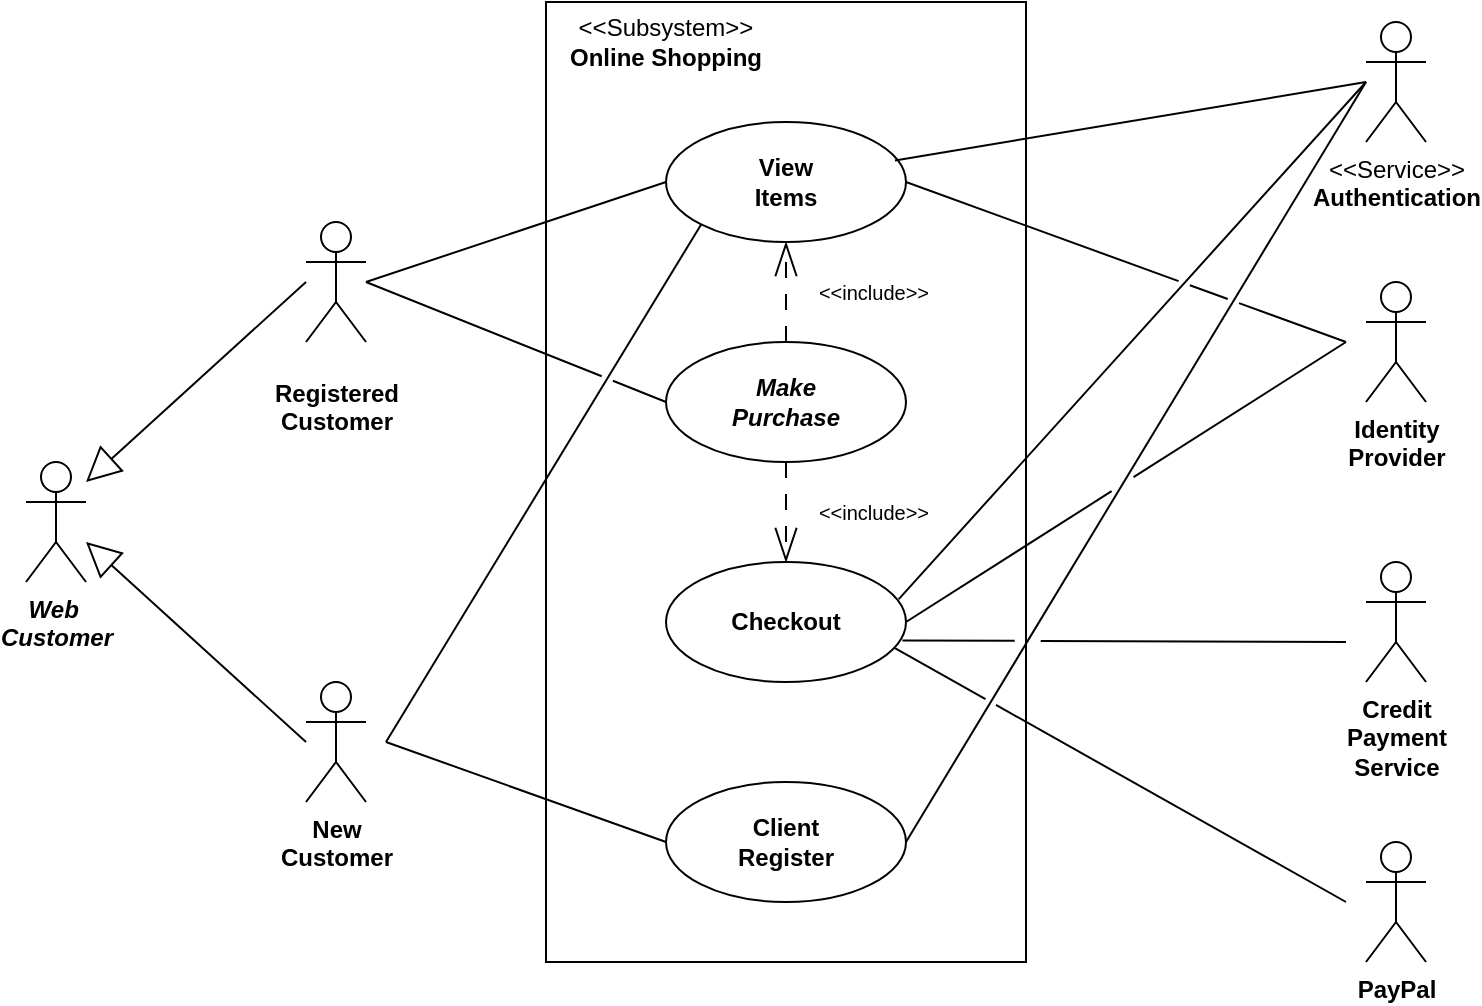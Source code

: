 <mxfile version="20.8.16" type="device"><diagram name="Trang-1" id="cd_xcAmyb6clJZawXQG3"><mxGraphModel dx="281" dy="631" grid="1" gridSize="10" guides="1" tooltips="1" connect="1" arrows="1" fold="1" page="1" pageScale="1" pageWidth="827" pageHeight="1169" math="0" shadow="0"><root><mxCell id="0"/><mxCell id="1" parent="0"/><mxCell id="ldBFqsmdlkocGn4lwbme-1" value="" style="rounded=0;whiteSpace=wrap;html=1;" parent="1" vertex="1"><mxGeometry x="280" y="40" width="240" height="480" as="geometry"/></mxCell><mxCell id="ldBFqsmdlkocGn4lwbme-2" value="&amp;lt;&amp;lt;Subsystem&amp;gt;&amp;gt;&lt;br&gt;&lt;b&gt;Online Shopping&lt;/b&gt;" style="text;html=1;strokeColor=none;fillColor=none;align=center;verticalAlign=middle;whiteSpace=wrap;rounded=0;" parent="1" vertex="1"><mxGeometry x="280" y="40" width="120" height="40" as="geometry"/></mxCell><mxCell id="ldBFqsmdlkocGn4lwbme-3" value="&lt;h4&gt;View&lt;br&gt; Items&lt;/h4&gt;" style="ellipse;whiteSpace=wrap;html=1;" parent="1" vertex="1"><mxGeometry x="340" y="100" width="120" height="60" as="geometry"/></mxCell><mxCell id="ldBFqsmdlkocGn4lwbme-4" value="&lt;h4&gt;Client&lt;br&gt; Register&lt;/h4&gt;" style="ellipse;whiteSpace=wrap;html=1;" parent="1" vertex="1"><mxGeometry x="340" y="430" width="120" height="60" as="geometry"/></mxCell><mxCell id="ldBFqsmdlkocGn4lwbme-5" value="&lt;h4&gt;Checkout&lt;/h4&gt;" style="ellipse;whiteSpace=wrap;html=1;" parent="1" vertex="1"><mxGeometry x="340" y="320" width="120" height="60" as="geometry"/></mxCell><mxCell id="ldBFqsmdlkocGn4lwbme-6" value="&lt;h4&gt;&lt;i&gt;Make&lt;br&gt;&lt;/i&gt;&lt;i&gt;Purchase&lt;/i&gt;&lt;/h4&gt;" style="ellipse;whiteSpace=wrap;html=1;" parent="1" vertex="1"><mxGeometry x="340" y="210" width="120" height="60" as="geometry"/></mxCell><mxCell id="ldBFqsmdlkocGn4lwbme-7" value="&lt;p&gt;&lt;b&gt;Registered&lt;br&gt;Customer&lt;/b&gt;&lt;/p&gt;" style="shape=umlActor;verticalLabelPosition=bottom;verticalAlign=top;html=1;outlineConnect=0;" parent="1" vertex="1"><mxGeometry x="160" y="150" width="30" height="60" as="geometry"/></mxCell><mxCell id="ldBFqsmdlkocGn4lwbme-8" value="&lt;b&gt;New&lt;br&gt;Customer&lt;/b&gt;" style="shape=umlActor;verticalLabelPosition=bottom;verticalAlign=top;html=1;outlineConnect=0;" parent="1" vertex="1"><mxGeometry x="160" y="380" width="30" height="60" as="geometry"/></mxCell><mxCell id="ldBFqsmdlkocGn4lwbme-9" value="&lt;b&gt;&lt;i&gt;Web&amp;nbsp;&lt;br&gt;Customer&lt;/i&gt;&lt;/b&gt;" style="shape=umlActor;verticalLabelPosition=bottom;verticalAlign=top;html=1;outlineConnect=0;" parent="1" vertex="1"><mxGeometry x="20" y="270" width="30" height="60" as="geometry"/></mxCell><mxCell id="ldBFqsmdlkocGn4lwbme-11" value="&amp;lt;&amp;lt;Service&amp;gt;&amp;gt;&lt;br&gt;&lt;b&gt;Authentication&lt;/b&gt;" style="shape=umlActor;verticalLabelPosition=bottom;verticalAlign=top;html=1;outlineConnect=0;" parent="1" vertex="1"><mxGeometry x="690" y="50" width="30" height="60" as="geometry"/></mxCell><mxCell id="ldBFqsmdlkocGn4lwbme-12" value="&lt;b&gt;Identity&lt;br&gt;Provider&lt;/b&gt;" style="shape=umlActor;verticalLabelPosition=bottom;verticalAlign=top;html=1;outlineConnect=0;" parent="1" vertex="1"><mxGeometry x="690" y="180" width="30" height="60" as="geometry"/></mxCell><mxCell id="ldBFqsmdlkocGn4lwbme-13" value="&lt;b&gt;Credit&lt;br&gt;Payment&lt;br&gt;Service&lt;/b&gt;" style="shape=umlActor;verticalLabelPosition=bottom;verticalAlign=top;html=1;outlineConnect=0;" parent="1" vertex="1"><mxGeometry x="690" y="320" width="30" height="60" as="geometry"/></mxCell><mxCell id="ldBFqsmdlkocGn4lwbme-14" value="&lt;b&gt;PayPal&lt;/b&gt;" style="shape=umlActor;verticalLabelPosition=bottom;verticalAlign=top;html=1;outlineConnect=0;" parent="1" vertex="1"><mxGeometry x="690" y="460" width="30" height="60" as="geometry"/></mxCell><mxCell id="1zOnJ58k2meh-9qU8i8t-2" value="" style="endArrow=block;html=1;rounded=0;strokeColor=#000000;endFill=0;targetPerimeterSpacing=0;sourcePerimeterSpacing=0;endSize=15;strokeWidth=1;" edge="1" parent="1"><mxGeometry width="50" height="50" relative="1" as="geometry"><mxPoint x="160" y="180" as="sourcePoint"/><mxPoint x="50" y="280" as="targetPoint"/></mxGeometry></mxCell><mxCell id="1zOnJ58k2meh-9qU8i8t-3" value="" style="endArrow=block;html=1;rounded=0;strokeColor=#000000;endFill=0;targetPerimeterSpacing=0;sourcePerimeterSpacing=0;endSize=15;strokeWidth=1;" edge="1" parent="1"><mxGeometry width="50" height="50" relative="1" as="geometry"><mxPoint x="160" y="410" as="sourcePoint"/><mxPoint x="50" y="310" as="targetPoint"/></mxGeometry></mxCell><mxCell id="1zOnJ58k2meh-9qU8i8t-4" value="" style="endArrow=none;html=1;rounded=0;strokeColor=#000000;strokeWidth=1;endSize=15;sourcePerimeterSpacing=0;targetPerimeterSpacing=0;entryX=0;entryY=0.5;entryDx=0;entryDy=0;" edge="1" parent="1" target="ldBFqsmdlkocGn4lwbme-3"><mxGeometry width="50" height="50" relative="1" as="geometry"><mxPoint x="190" y="180" as="sourcePoint"/><mxPoint x="310" y="220" as="targetPoint"/></mxGeometry></mxCell><mxCell id="1zOnJ58k2meh-9qU8i8t-7" value="" style="endArrow=none;html=1;rounded=0;strokeColor=#000000;strokeWidth=1;endSize=15;sourcePerimeterSpacing=0;targetPerimeterSpacing=0;entryX=0;entryY=1;entryDx=0;entryDy=0;jumpStyle=none;" edge="1" parent="1" target="ldBFqsmdlkocGn4lwbme-3"><mxGeometry width="50" height="50" relative="1" as="geometry"><mxPoint x="200" y="410" as="sourcePoint"/><mxPoint x="310" y="220" as="targetPoint"/></mxGeometry></mxCell><mxCell id="1zOnJ58k2meh-9qU8i8t-8" value="" style="endArrow=none;html=1;rounded=0;strokeColor=#000000;strokeWidth=1;endSize=15;sourcePerimeterSpacing=0;targetPerimeterSpacing=0;entryX=0;entryY=0.5;entryDx=0;entryDy=0;" edge="1" parent="1" target="ldBFqsmdlkocGn4lwbme-4"><mxGeometry width="50" height="50" relative="1" as="geometry"><mxPoint x="200" y="410" as="sourcePoint"/><mxPoint x="310" y="220" as="targetPoint"/></mxGeometry></mxCell><mxCell id="1zOnJ58k2meh-9qU8i8t-9" value="" style="endArrow=none;html=1;rounded=0;shadow=0;sketch=0;strokeColor=#000000;strokeWidth=1;endSize=15;sourcePerimeterSpacing=0;targetPerimeterSpacing=0;jumpStyle=gap;jumpSize=6;entryX=0;entryY=0.5;entryDx=0;entryDy=0;" edge="1" parent="1" target="ldBFqsmdlkocGn4lwbme-6"><mxGeometry width="50" height="50" relative="1" as="geometry"><mxPoint x="190" y="180" as="sourcePoint"/><mxPoint x="310" y="220" as="targetPoint"/></mxGeometry></mxCell><mxCell id="1zOnJ58k2meh-9qU8i8t-11" value="" style="endArrow=none;html=1;rounded=0;shadow=0;sketch=0;strokeColor=#000000;strokeWidth=1;endSize=15;sourcePerimeterSpacing=0;targetPerimeterSpacing=0;jumpStyle=gap;jumpSize=6;exitX=0.954;exitY=0.321;exitDx=0;exitDy=0;exitPerimeter=0;" edge="1" parent="1" source="ldBFqsmdlkocGn4lwbme-3"><mxGeometry width="50" height="50" relative="1" as="geometry"><mxPoint x="630" y="270" as="sourcePoint"/><mxPoint x="690" y="80" as="targetPoint"/></mxGeometry></mxCell><mxCell id="1zOnJ58k2meh-9qU8i8t-12" value="" style="endArrow=none;html=1;rounded=0;shadow=0;sketch=0;strokeColor=#000000;strokeWidth=1;endSize=15;sourcePerimeterSpacing=0;targetPerimeterSpacing=0;jumpStyle=gap;jumpSize=6;exitX=0.97;exitY=0.309;exitDx=0;exitDy=0;exitPerimeter=0;" edge="1" parent="1" source="ldBFqsmdlkocGn4lwbme-5"><mxGeometry width="50" height="50" relative="1" as="geometry"><mxPoint x="530" y="270" as="sourcePoint"/><mxPoint x="690" y="80" as="targetPoint"/></mxGeometry></mxCell><mxCell id="1zOnJ58k2meh-9qU8i8t-13" value="" style="endArrow=none;html=1;rounded=0;shadow=0;sketch=0;strokeColor=#000000;strokeWidth=1;endSize=15;sourcePerimeterSpacing=0;targetPerimeterSpacing=0;jumpStyle=gap;jumpSize=6;exitX=1;exitY=0.5;exitDx=0;exitDy=0;" edge="1" parent="1" source="ldBFqsmdlkocGn4lwbme-4"><mxGeometry width="50" height="50" relative="1" as="geometry"><mxPoint x="530" y="270" as="sourcePoint"/><mxPoint x="690" y="80" as="targetPoint"/></mxGeometry></mxCell><mxCell id="1zOnJ58k2meh-9qU8i8t-14" value="" style="endArrow=none;html=1;rounded=0;shadow=0;sketch=0;strokeColor=#000000;strokeWidth=1;endSize=15;sourcePerimeterSpacing=0;targetPerimeterSpacing=0;jumpStyle=gap;jumpSize=6;entryX=1;entryY=0.5;entryDx=0;entryDy=0;" edge="1" parent="1" target="ldBFqsmdlkocGn4lwbme-3"><mxGeometry width="50" height="50" relative="1" as="geometry"><mxPoint x="680" y="210" as="sourcePoint"/><mxPoint x="580" y="220" as="targetPoint"/></mxGeometry></mxCell><mxCell id="1zOnJ58k2meh-9qU8i8t-15" value="" style="endArrow=none;html=1;rounded=0;shadow=0;sketch=0;strokeColor=#000000;strokeWidth=1;endSize=15;sourcePerimeterSpacing=0;targetPerimeterSpacing=0;jumpStyle=gap;jumpSize=13;exitX=1;exitY=0.5;exitDx=0;exitDy=0;" edge="1" parent="1" source="ldBFqsmdlkocGn4lwbme-5"><mxGeometry width="50" height="50" relative="1" as="geometry"><mxPoint x="540" y="340" as="sourcePoint"/><mxPoint x="680" y="210" as="targetPoint"/></mxGeometry></mxCell><mxCell id="1zOnJ58k2meh-9qU8i8t-16" value="" style="endArrow=none;html=1;rounded=0;shadow=0;sketch=0;strokeColor=#000000;strokeWidth=1;endSize=15;sourcePerimeterSpacing=0;targetPerimeterSpacing=0;jumpStyle=gap;jumpSize=13;exitX=0.985;exitY=0.654;exitDx=0;exitDy=0;exitPerimeter=0;" edge="1" parent="1" source="ldBFqsmdlkocGn4lwbme-5"><mxGeometry width="50" height="50" relative="1" as="geometry"><mxPoint x="540" y="340" as="sourcePoint"/><mxPoint x="680" y="360" as="targetPoint"/></mxGeometry></mxCell><mxCell id="1zOnJ58k2meh-9qU8i8t-17" value="" style="endArrow=none;html=1;rounded=0;shadow=0;sketch=0;strokeColor=#000000;strokeWidth=1;endSize=15;sourcePerimeterSpacing=0;targetPerimeterSpacing=0;jumpStyle=gap;jumpSize=6;exitX=0.954;exitY=0.717;exitDx=0;exitDy=0;exitPerimeter=0;" edge="1" parent="1" source="ldBFqsmdlkocGn4lwbme-5"><mxGeometry width="50" height="50" relative="1" as="geometry"><mxPoint x="450" y="370" as="sourcePoint"/><mxPoint x="680" y="490" as="targetPoint"/></mxGeometry></mxCell><mxCell id="1zOnJ58k2meh-9qU8i8t-18" value="" style="endArrow=openThin;html=1;rounded=0;shadow=0;sketch=0;strokeColor=#000000;strokeWidth=1;endSize=15;sourcePerimeterSpacing=0;targetPerimeterSpacing=0;jumpStyle=gap;jumpSize=6;dashed=1;dashPattern=8 8;endFill=0;entryX=0.5;entryY=1;entryDx=0;entryDy=0;exitX=0.5;exitY=0;exitDx=0;exitDy=0;" edge="1" parent="1" source="ldBFqsmdlkocGn4lwbme-6" target="ldBFqsmdlkocGn4lwbme-3"><mxGeometry width="50" height="50" relative="1" as="geometry"><mxPoint x="350" y="340" as="sourcePoint"/><mxPoint x="400" y="290" as="targetPoint"/></mxGeometry></mxCell><mxCell id="1zOnJ58k2meh-9qU8i8t-19" value="" style="endArrow=openThin;html=1;rounded=0;shadow=0;dashed=1;dashPattern=8 8;sketch=0;strokeColor=#000000;strokeWidth=1;endSize=15;sourcePerimeterSpacing=0;targetPerimeterSpacing=0;jumpStyle=gap;jumpSize=6;entryX=0.5;entryY=0;entryDx=0;entryDy=0;exitX=0.5;exitY=1;exitDx=0;exitDy=0;endFill=0;" edge="1" parent="1" source="ldBFqsmdlkocGn4lwbme-6" target="ldBFqsmdlkocGn4lwbme-5"><mxGeometry width="50" height="50" relative="1" as="geometry"><mxPoint x="350" y="340" as="sourcePoint"/><mxPoint x="400" y="290" as="targetPoint"/></mxGeometry></mxCell><mxCell id="1zOnJ58k2meh-9qU8i8t-20" value="&lt;font style=&quot;font-size: 10px;&quot;&gt;&amp;lt;&amp;lt;include&amp;gt;&amp;gt;&lt;/font&gt;" style="text;html=1;strokeColor=none;fillColor=none;align=center;verticalAlign=middle;whiteSpace=wrap;rounded=0;fontFamily=Helvetica;" vertex="1" parent="1"><mxGeometry x="413.5" y="170" width="60" height="30" as="geometry"/></mxCell><mxCell id="1zOnJ58k2meh-9qU8i8t-21" value="&lt;font style=&quot;font-size: 10px;&quot;&gt;&amp;lt;&amp;lt;include&amp;gt;&amp;gt;&lt;/font&gt;" style="text;html=1;strokeColor=none;fillColor=none;align=center;verticalAlign=middle;whiteSpace=wrap;rounded=0;fontFamily=Helvetica;" vertex="1" parent="1"><mxGeometry x="414" y="280" width="60" height="30" as="geometry"/></mxCell></root></mxGraphModel></diagram></mxfile>